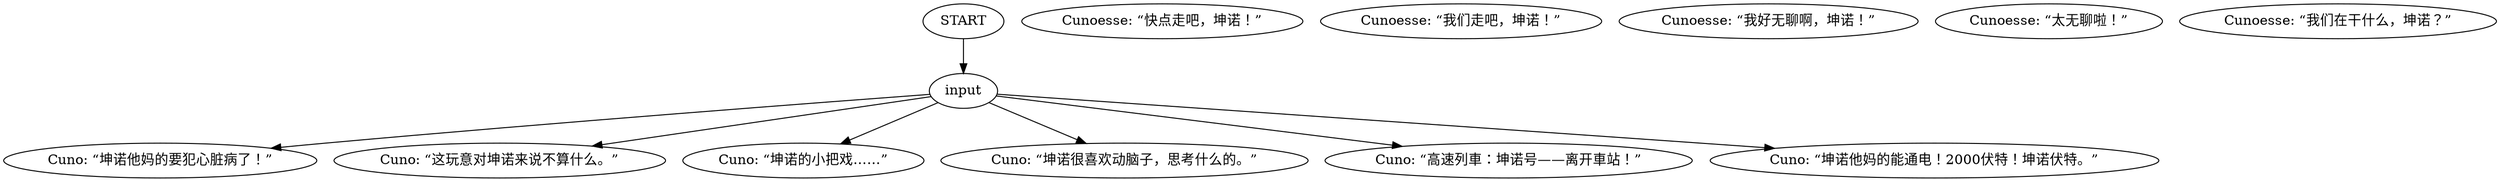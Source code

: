 # YARD / CUNO postbody barks
# Cuno squats on the ground, high on speed.
# ==================================================
digraph G {
	  0 [label="START"];
	  1 [label="input"];
	  2 [label="Cuno: “坤诺他妈的要犯心脏病了！”"];
	  3 [label="Cunoesse: “快点走吧，坤诺！”"];
	  4 [label="Cunoesse: “我们走吧，坤诺！”"];
	  5 [label="Cunoesse: “我好无聊啊，坤诺！”"];
	  6 [label="Cuno: “这玩意对坤诺来说不算什么。”"];
	  8 [label="Cuno: “坤诺的小把戏……”"];
	  9 [label="Cunoesse: “太无聊啦！”"];
	  10 [label="Cuno: “坤诺很喜欢动脑子，思考什么的。”"];
	  11 [label="Cuno: “高速列車：坤诺号——离开車站！”"];
	  12 [label="Cuno: “坤诺他妈的能通电！2000伏特！坤诺伏特。”"];
	  13 [label="Cunoesse: “我们在干什么，坤诺？”"];
	  0 -> 1
	  1 -> 2
	  1 -> 6
	  1 -> 8
	  1 -> 10
	  1 -> 11
	  1 -> 12
}

